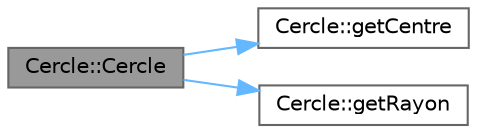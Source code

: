 digraph "Cercle::Cercle"
{
 // LATEX_PDF_SIZE
  bgcolor="transparent";
  edge [fontname=Helvetica,fontsize=10,labelfontname=Helvetica,labelfontsize=10];
  node [fontname=Helvetica,fontsize=10,shape=box,height=0.2,width=0.4];
  rankdir="LR";
  Node1 [label="Cercle::Cercle",height=0.2,width=0.4,color="gray40", fillcolor="grey60", style="filled", fontcolor="black",tooltip="Constructeur par recopie."];
  Node1 -> Node2 [color="steelblue1",style="solid"];
  Node2 [label="Cercle::getCentre",height=0.2,width=0.4,color="grey40", fillcolor="white", style="filled",URL="$class_cercle.html#a7f3717971519416c789f42ee771ab9ef",tooltip="getter du centre"];
  Node1 -> Node3 [color="steelblue1",style="solid"];
  Node3 [label="Cercle::getRayon",height=0.2,width=0.4,color="grey40", fillcolor="white", style="filled",URL="$class_cercle.html#abc1c953fd5ef431158e89dc8344b1de1",tooltip="getter du rayon"];
}
